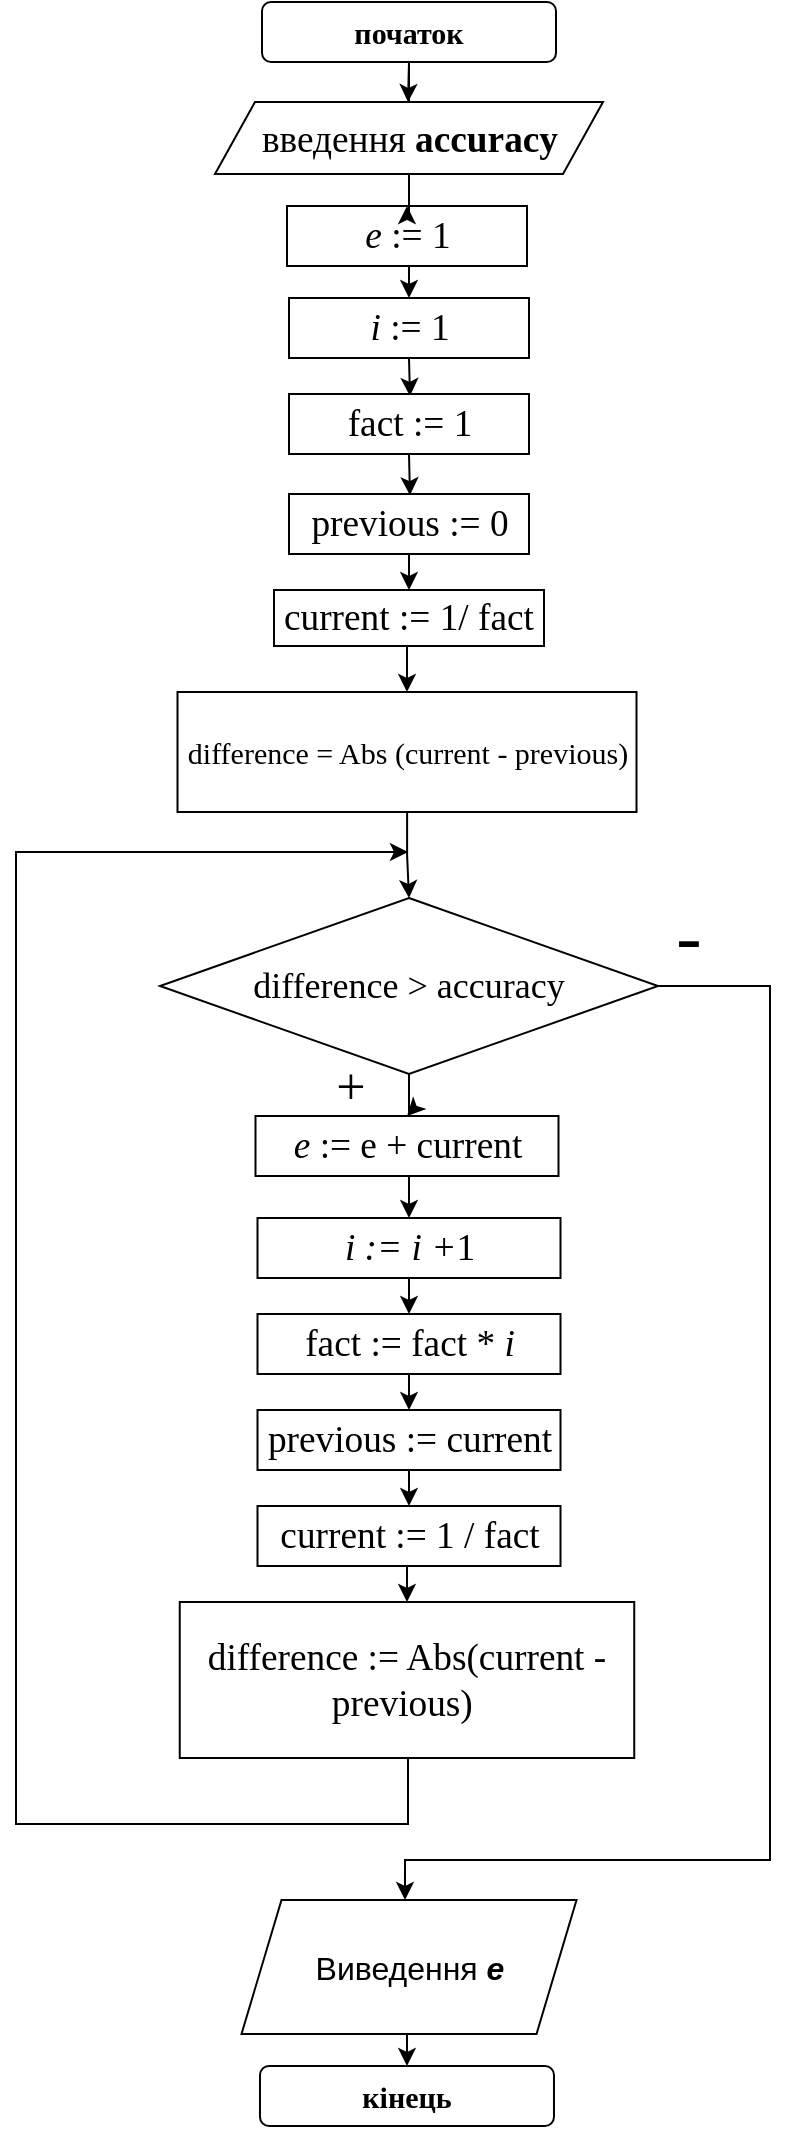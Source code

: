 <mxfile version="15.4.3" type="device"><diagram id="BLpCpvWfL85IrrzyhiG2" name="Page-1"><mxGraphModel dx="1038" dy="521" grid="0" gridSize="10" guides="1" tooltips="1" connect="1" arrows="1" fold="1" page="1" pageScale="1" pageWidth="850" pageHeight="1100" math="0" shadow="0"><root><mxCell id="0"/><mxCell id="1" parent="0"/><mxCell id="OVadwTHzwrtAz5GvTE8M-2" value="" style="edgeStyle=orthogonalEdgeStyle;rounded=0;orthogonalLoop=1;jettySize=auto;html=1;fontSize=14;" parent="1" source="cAWEwoKU_-YWH1UoC_1Z-2" edge="1"><mxGeometry relative="1" as="geometry"><mxPoint x="395" y="75" as="targetPoint"/></mxGeometry></mxCell><mxCell id="cAWEwoKU_-YWH1UoC_1Z-2" value="&lt;font style=&quot;font-size: 15px&quot; face=&quot;Times New Roman&quot;&gt;&lt;b&gt;початок&lt;/b&gt;&lt;/font&gt;" style="rounded=1;whiteSpace=wrap;html=1;fontSize=15;" parent="1" vertex="1"><mxGeometry x="322" y="25" width="147" height="30" as="geometry"/></mxCell><mxCell id="0q7yHeVGQ-k-ta9JAuJw-25" style="edgeStyle=orthogonalEdgeStyle;rounded=0;orthogonalLoop=1;jettySize=auto;html=1;exitX=0.5;exitY=1;exitDx=0;exitDy=0;entryX=0.5;entryY=0;entryDx=0;entryDy=0;fontFamily=Times New Roman;fontSize=18;" parent="1" target="OVadwTHzwrtAz5GvTE8M-14" edge="1"><mxGeometry relative="1" as="geometry"><mxPoint x="393.49" y="1034" as="sourcePoint"/></mxGeometry></mxCell><mxCell id="OVadwTHzwrtAz5GvTE8M-14" value="&lt;font style=&quot;font-size: 15px&quot; face=&quot;Times New Roman&quot;&gt;&lt;b&gt;кінець&lt;/b&gt;&lt;/font&gt;" style="rounded=1;whiteSpace=wrap;html=1;fontSize=15;" parent="1" vertex="1"><mxGeometry x="320.99" y="1057" width="147" height="30" as="geometry"/></mxCell><mxCell id="OVadwTHzwrtAz5GvTE8M-41" style="edgeStyle=orthogonalEdgeStyle;rounded=0;orthogonalLoop=1;jettySize=auto;html=1;exitX=0.5;exitY=1;exitDx=0;exitDy=0;entryX=0.5;entryY=0;entryDx=0;entryDy=0;fontSize=16;" parent="1" source="OVadwTHzwrtAz5GvTE8M-19" target="OVadwTHzwrtAz5GvTE8M-23" edge="1"><mxGeometry relative="1" as="geometry"/></mxCell><mxCell id="OVadwTHzwrtAz5GvTE8M-19" value="&lt;font face=&quot;times new roman, serif&quot;&gt;&lt;span style=&quot;font-size: 18.667px&quot;&gt;&lt;i&gt;е &lt;/i&gt;:= 1&lt;/span&gt;&lt;/font&gt;" style="rounded=0;whiteSpace=wrap;html=1;fontSize=15;" parent="1" vertex="1"><mxGeometry x="334.5" y="127" width="120" height="30" as="geometry"/></mxCell><mxCell id="OVadwTHzwrtAz5GvTE8M-42" style="edgeStyle=orthogonalEdgeStyle;rounded=0;orthogonalLoop=1;jettySize=auto;html=1;exitX=0.5;exitY=1;exitDx=0;exitDy=0;entryX=0.504;entryY=0.033;entryDx=0;entryDy=0;entryPerimeter=0;fontSize=16;" parent="1" source="OVadwTHzwrtAz5GvTE8M-23" target="OVadwTHzwrtAz5GvTE8M-35" edge="1"><mxGeometry relative="1" as="geometry"/></mxCell><mxCell id="OVadwTHzwrtAz5GvTE8M-23" value="&lt;font face=&quot;times new roman, serif&quot;&gt;&lt;span style=&quot;font-size: 18.667px&quot;&gt;&lt;i&gt;i&amp;nbsp;&lt;/i&gt;:= 1&lt;/span&gt;&lt;/font&gt;" style="rounded=0;whiteSpace=wrap;html=1;fontSize=15;" parent="1" vertex="1"><mxGeometry x="335.5" y="173" width="120" height="30" as="geometry"/></mxCell><mxCell id="OVadwTHzwrtAz5GvTE8M-40" style="edgeStyle=orthogonalEdgeStyle;rounded=0;orthogonalLoop=1;jettySize=auto;html=1;exitX=0.5;exitY=1;exitDx=0;exitDy=0;fontSize=16;" parent="1" source="OVadwTHzwrtAz5GvTE8M-24" target="OVadwTHzwrtAz5GvTE8M-19" edge="1"><mxGeometry relative="1" as="geometry"/></mxCell><mxCell id="OVadwTHzwrtAz5GvTE8M-24" value="&lt;span lang=&quot;UK&quot; style=&quot;font-size: 14.0pt ; line-height: 115% ; font-family: &amp;#34;times new roman&amp;#34; , serif&quot;&gt;введення&lt;b&gt;&amp;nbsp;accuracy&lt;/b&gt;&lt;/span&gt;" style="shape=parallelogram;perimeter=parallelogramPerimeter;whiteSpace=wrap;html=1;fixedSize=1;fontFamily=Times New Roman;fontSize=15;" parent="1" vertex="1"><mxGeometry x="298.5" y="75" width="194" height="36" as="geometry"/></mxCell><mxCell id="OVadwTHzwrtAz5GvTE8M-43" style="edgeStyle=orthogonalEdgeStyle;rounded=0;orthogonalLoop=1;jettySize=auto;html=1;exitX=0.5;exitY=1;exitDx=0;exitDy=0;entryX=0.504;entryY=0.02;entryDx=0;entryDy=0;entryPerimeter=0;fontSize=16;" parent="1" source="OVadwTHzwrtAz5GvTE8M-35" target="OVadwTHzwrtAz5GvTE8M-36" edge="1"><mxGeometry relative="1" as="geometry"/></mxCell><mxCell id="OVadwTHzwrtAz5GvTE8M-35" value="&lt;font face=&quot;times new roman, serif&quot;&gt;&lt;span style=&quot;font-size: 18.667px&quot;&gt;fact&lt;i&gt;&amp;nbsp;&lt;/i&gt;:= 1&lt;/span&gt;&lt;/font&gt;" style="rounded=0;whiteSpace=wrap;html=1;fontSize=15;" parent="1" vertex="1"><mxGeometry x="335.5" y="221" width="120" height="30" as="geometry"/></mxCell><mxCell id="OVadwTHzwrtAz5GvTE8M-44" style="edgeStyle=orthogonalEdgeStyle;rounded=0;orthogonalLoop=1;jettySize=auto;html=1;exitX=0.5;exitY=1;exitDx=0;exitDy=0;entryX=0.5;entryY=0;entryDx=0;entryDy=0;fontSize=16;" parent="1" source="OVadwTHzwrtAz5GvTE8M-36" target="OVadwTHzwrtAz5GvTE8M-37" edge="1"><mxGeometry relative="1" as="geometry"/></mxCell><mxCell id="OVadwTHzwrtAz5GvTE8M-36" value="&lt;font face=&quot;times new roman, serif&quot;&gt;&lt;span style=&quot;font-size: 18.667px&quot;&gt;previous&lt;i&gt;&amp;nbsp;&lt;/i&gt;:= 0&lt;/span&gt;&lt;/font&gt;" style="rounded=0;whiteSpace=wrap;html=1;fontSize=15;" parent="1" vertex="1"><mxGeometry x="335.5" y="271" width="120" height="30" as="geometry"/></mxCell><mxCell id="0q7yHeVGQ-k-ta9JAuJw-6" style="edgeStyle=orthogonalEdgeStyle;rounded=0;orthogonalLoop=1;jettySize=auto;html=1;exitX=0.5;exitY=1;exitDx=0;exitDy=0;entryX=0.5;entryY=0;entryDx=0;entryDy=0;fontFamily=Times New Roman;fontSize=15;" parent="1" source="OVadwTHzwrtAz5GvTE8M-37" target="0q7yHeVGQ-k-ta9JAuJw-3" edge="1"><mxGeometry relative="1" as="geometry"/></mxCell><mxCell id="OVadwTHzwrtAz5GvTE8M-37" value="&lt;font face=&quot;times new roman, serif&quot;&gt;&lt;span style=&quot;font-size: 18.667px&quot;&gt;current&lt;i&gt;&amp;nbsp;&lt;/i&gt;:= 1/ fact&lt;/span&gt;&lt;/font&gt;" style="rounded=0;whiteSpace=wrap;html=1;fontSize=15;" parent="1" vertex="1"><mxGeometry x="328" y="319" width="135" height="28" as="geometry"/></mxCell><mxCell id="0q7yHeVGQ-k-ta9JAuJw-9" value="" style="edgeStyle=orthogonalEdgeStyle;rounded=0;orthogonalLoop=1;jettySize=auto;html=1;fontFamily=Times New Roman;fontSize=18;" parent="1" source="0q7yHeVGQ-k-ta9JAuJw-3" target="0q7yHeVGQ-k-ta9JAuJw-8" edge="1"><mxGeometry relative="1" as="geometry"/></mxCell><mxCell id="0q7yHeVGQ-k-ta9JAuJw-3" value="&lt;p&gt;&lt;font face=&quot;Times New Roman&quot; style=&quot;font-size: 15px&quot;&gt;difference = Abs (current - previous)&lt;/font&gt;&lt;/p&gt;" style="rounded=0;whiteSpace=wrap;html=1;" parent="1" vertex="1"><mxGeometry x="279.75" y="370" width="229.5" height="60" as="geometry"/></mxCell><mxCell id="0q7yHeVGQ-k-ta9JAuJw-12" style="edgeStyle=orthogonalEdgeStyle;rounded=0;orthogonalLoop=1;jettySize=auto;html=1;exitX=0.5;exitY=1;exitDx=0;exitDy=0;fontFamily=Times New Roman;fontSize=18;" parent="1" source="0q7yHeVGQ-k-ta9JAuJw-8" target="0q7yHeVGQ-k-ta9JAuJw-10" edge="1"><mxGeometry relative="1" as="geometry"/></mxCell><mxCell id="0q7yHeVGQ-k-ta9JAuJw-28" style="edgeStyle=orthogonalEdgeStyle;rounded=0;orthogonalLoop=1;jettySize=auto;html=1;exitX=1;exitY=0.5;exitDx=0;exitDy=0;fontFamily=Times New Roman;fontSize=26;entryX=0.5;entryY=0;entryDx=0;entryDy=0;" parent="1" source="0q7yHeVGQ-k-ta9JAuJw-8" edge="1"><mxGeometry relative="1" as="geometry"><mxPoint x="393.49" y="974" as="targetPoint"/><Array as="points"><mxPoint x="576" y="517"/><mxPoint x="576" y="954"/><mxPoint x="393" y="954"/></Array></mxGeometry></mxCell><mxCell id="0q7yHeVGQ-k-ta9JAuJw-8" value="&lt;font style=&quot;font-size: 18px&quot;&gt;difference &amp;gt; accuracy&lt;/font&gt;" style="rhombus;whiteSpace=wrap;html=1;fontFamily=Times New Roman;fontSize=15;" parent="1" vertex="1"><mxGeometry x="271" y="473" width="249" height="88" as="geometry"/></mxCell><mxCell id="0q7yHeVGQ-k-ta9JAuJw-13" style="edgeStyle=orthogonalEdgeStyle;rounded=0;orthogonalLoop=1;jettySize=auto;html=1;exitX=0.5;exitY=1;exitDx=0;exitDy=0;entryX=0.5;entryY=0;entryDx=0;entryDy=0;fontFamily=Times New Roman;fontSize=18;" parent="1" source="0q7yHeVGQ-k-ta9JAuJw-10" target="0q7yHeVGQ-k-ta9JAuJw-11" edge="1"><mxGeometry relative="1" as="geometry"/></mxCell><mxCell id="0q7yHeVGQ-k-ta9JAuJw-10" value="&lt;font face=&quot;times new roman, serif&quot;&gt;&lt;span style=&quot;font-size: 18.667px&quot;&gt;&lt;i&gt;е &lt;/i&gt;:= e + current&lt;/span&gt;&lt;/font&gt;" style="rounded=0;whiteSpace=wrap;html=1;fontSize=15;" parent="1" vertex="1"><mxGeometry x="318.75" y="582" width="151.5" height="30" as="geometry"/></mxCell><mxCell id="0q7yHeVGQ-k-ta9JAuJw-15" style="edgeStyle=orthogonalEdgeStyle;rounded=0;orthogonalLoop=1;jettySize=auto;html=1;exitX=0.5;exitY=1;exitDx=0;exitDy=0;entryX=0.5;entryY=0;entryDx=0;entryDy=0;fontFamily=Times New Roman;fontSize=18;" parent="1" source="0q7yHeVGQ-k-ta9JAuJw-11" target="0q7yHeVGQ-k-ta9JAuJw-14" edge="1"><mxGeometry relative="1" as="geometry"/></mxCell><mxCell id="0q7yHeVGQ-k-ta9JAuJw-11" value="&lt;font face=&quot;times new roman, serif&quot;&gt;&lt;span style=&quot;font-size: 18.667px&quot;&gt;&lt;i&gt;i := i +&lt;/i&gt;1&lt;/span&gt;&lt;/font&gt;" style="rounded=0;whiteSpace=wrap;html=1;fontSize=15;" parent="1" vertex="1"><mxGeometry x="319.75" y="633" width="151.5" height="30" as="geometry"/></mxCell><mxCell id="0q7yHeVGQ-k-ta9JAuJw-18" style="edgeStyle=orthogonalEdgeStyle;rounded=0;orthogonalLoop=1;jettySize=auto;html=1;exitX=0.5;exitY=1;exitDx=0;exitDy=0;entryX=0.5;entryY=0;entryDx=0;entryDy=0;fontFamily=Times New Roman;fontSize=18;" parent="1" source="0q7yHeVGQ-k-ta9JAuJw-14" target="0q7yHeVGQ-k-ta9JAuJw-16" edge="1"><mxGeometry relative="1" as="geometry"/></mxCell><mxCell id="0q7yHeVGQ-k-ta9JAuJw-14" value="&lt;font face=&quot;times new roman, serif&quot;&gt;&lt;span style=&quot;font-size: 18.667px&quot;&gt;fact := fact * &lt;i&gt;i&lt;/i&gt;&lt;/span&gt;&lt;/font&gt;" style="rounded=0;whiteSpace=wrap;html=1;fontSize=15;" parent="1" vertex="1"><mxGeometry x="319.75" y="681" width="151.5" height="30" as="geometry"/></mxCell><mxCell id="0q7yHeVGQ-k-ta9JAuJw-20" style="edgeStyle=orthogonalEdgeStyle;rounded=0;orthogonalLoop=1;jettySize=auto;html=1;exitX=0.5;exitY=1;exitDx=0;exitDy=0;entryX=0.5;entryY=0;entryDx=0;entryDy=0;fontFamily=Times New Roman;fontSize=18;" parent="1" source="0q7yHeVGQ-k-ta9JAuJw-16" target="0q7yHeVGQ-k-ta9JAuJw-19" edge="1"><mxGeometry relative="1" as="geometry"/></mxCell><mxCell id="0q7yHeVGQ-k-ta9JAuJw-16" value="&lt;font face=&quot;times new roman, serif&quot;&gt;&lt;span style=&quot;font-size: 18.667px&quot;&gt;previous := current&lt;/span&gt;&lt;/font&gt;" style="rounded=0;whiteSpace=wrap;html=1;fontSize=15;" parent="1" vertex="1"><mxGeometry x="319.75" y="729" width="151.5" height="30" as="geometry"/></mxCell><mxCell id="0q7yHeVGQ-k-ta9JAuJw-22" style="edgeStyle=orthogonalEdgeStyle;rounded=0;orthogonalLoop=1;jettySize=auto;html=1;exitX=0.5;exitY=1;exitDx=0;exitDy=0;entryX=0.5;entryY=0;entryDx=0;entryDy=0;fontFamily=Times New Roman;fontSize=18;" parent="1" source="0q7yHeVGQ-k-ta9JAuJw-19" target="0q7yHeVGQ-k-ta9JAuJw-21" edge="1"><mxGeometry relative="1" as="geometry"/></mxCell><mxCell id="0q7yHeVGQ-k-ta9JAuJw-19" value="&lt;font face=&quot;times new roman, serif&quot;&gt;&lt;span style=&quot;font-size: 18.667px&quot;&gt;current := 1 / fact&lt;/span&gt;&lt;/font&gt;" style="rounded=0;whiteSpace=wrap;html=1;fontSize=15;" parent="1" vertex="1"><mxGeometry x="319.75" y="777" width="151.5" height="30" as="geometry"/></mxCell><mxCell id="0q7yHeVGQ-k-ta9JAuJw-21" value="&lt;font face=&quot;times new roman, serif&quot;&gt;&lt;span style=&quot;font-size: 18.667px&quot;&gt;difference := Abs(current - previous)&amp;nbsp;&lt;/span&gt;&lt;/font&gt;" style="rounded=0;whiteSpace=wrap;html=1;fontSize=15;" parent="1" vertex="1"><mxGeometry x="280.87" y="825" width="227.25" height="78" as="geometry"/></mxCell><mxCell id="0q7yHeVGQ-k-ta9JAuJw-23" value="" style="endArrow=classic;html=1;rounded=0;fontFamily=Times New Roman;fontSize=18;edgeStyle=orthogonalEdgeStyle;" parent="1" edge="1"><mxGeometry width="50" height="50" relative="1" as="geometry"><mxPoint x="395" y="903" as="sourcePoint"/><mxPoint x="395" y="450" as="targetPoint"/><Array as="points"><mxPoint x="395" y="936"/><mxPoint x="199" y="936"/><mxPoint x="199" y="450"/></Array></mxGeometry></mxCell><mxCell id="0q7yHeVGQ-k-ta9JAuJw-27" value="+" style="text;html=1;align=center;verticalAlign=middle;resizable=0;points=[];autosize=1;strokeColor=none;fillColor=none;fontSize=26;fontFamily=Times New Roman;" parent="1" vertex="1"><mxGeometry x="354" y="550" width="24" height="34" as="geometry"/></mxCell><mxCell id="0q7yHeVGQ-k-ta9JAuJw-29" value="&lt;font style=&quot;font-size: 38px&quot;&gt;-&lt;/font&gt;" style="text;html=1;align=center;verticalAlign=middle;resizable=0;points=[];autosize=1;strokeColor=none;fillColor=none;fontSize=26;fontFamily=Times New Roman;" parent="1" vertex="1"><mxGeometry x="523" y="473" width="23" height="38" as="geometry"/></mxCell><mxCell id="OuSaGZPjofqSXP3Rr-e--1" value="&lt;span style=&quot;font-size: 16px&quot;&gt;Виведення&amp;nbsp;&lt;/span&gt;&lt;i style=&quot;font-size: 16px&quot;&gt;&lt;b&gt;е&lt;/b&gt;&lt;/i&gt;" style="shape=parallelogram;perimeter=parallelogramPerimeter;whiteSpace=wrap;html=1;fixedSize=1;" vertex="1" parent="1"><mxGeometry x="311.75" y="974" width="167.51" height="67" as="geometry"/></mxCell></root></mxGraphModel></diagram></mxfile>
